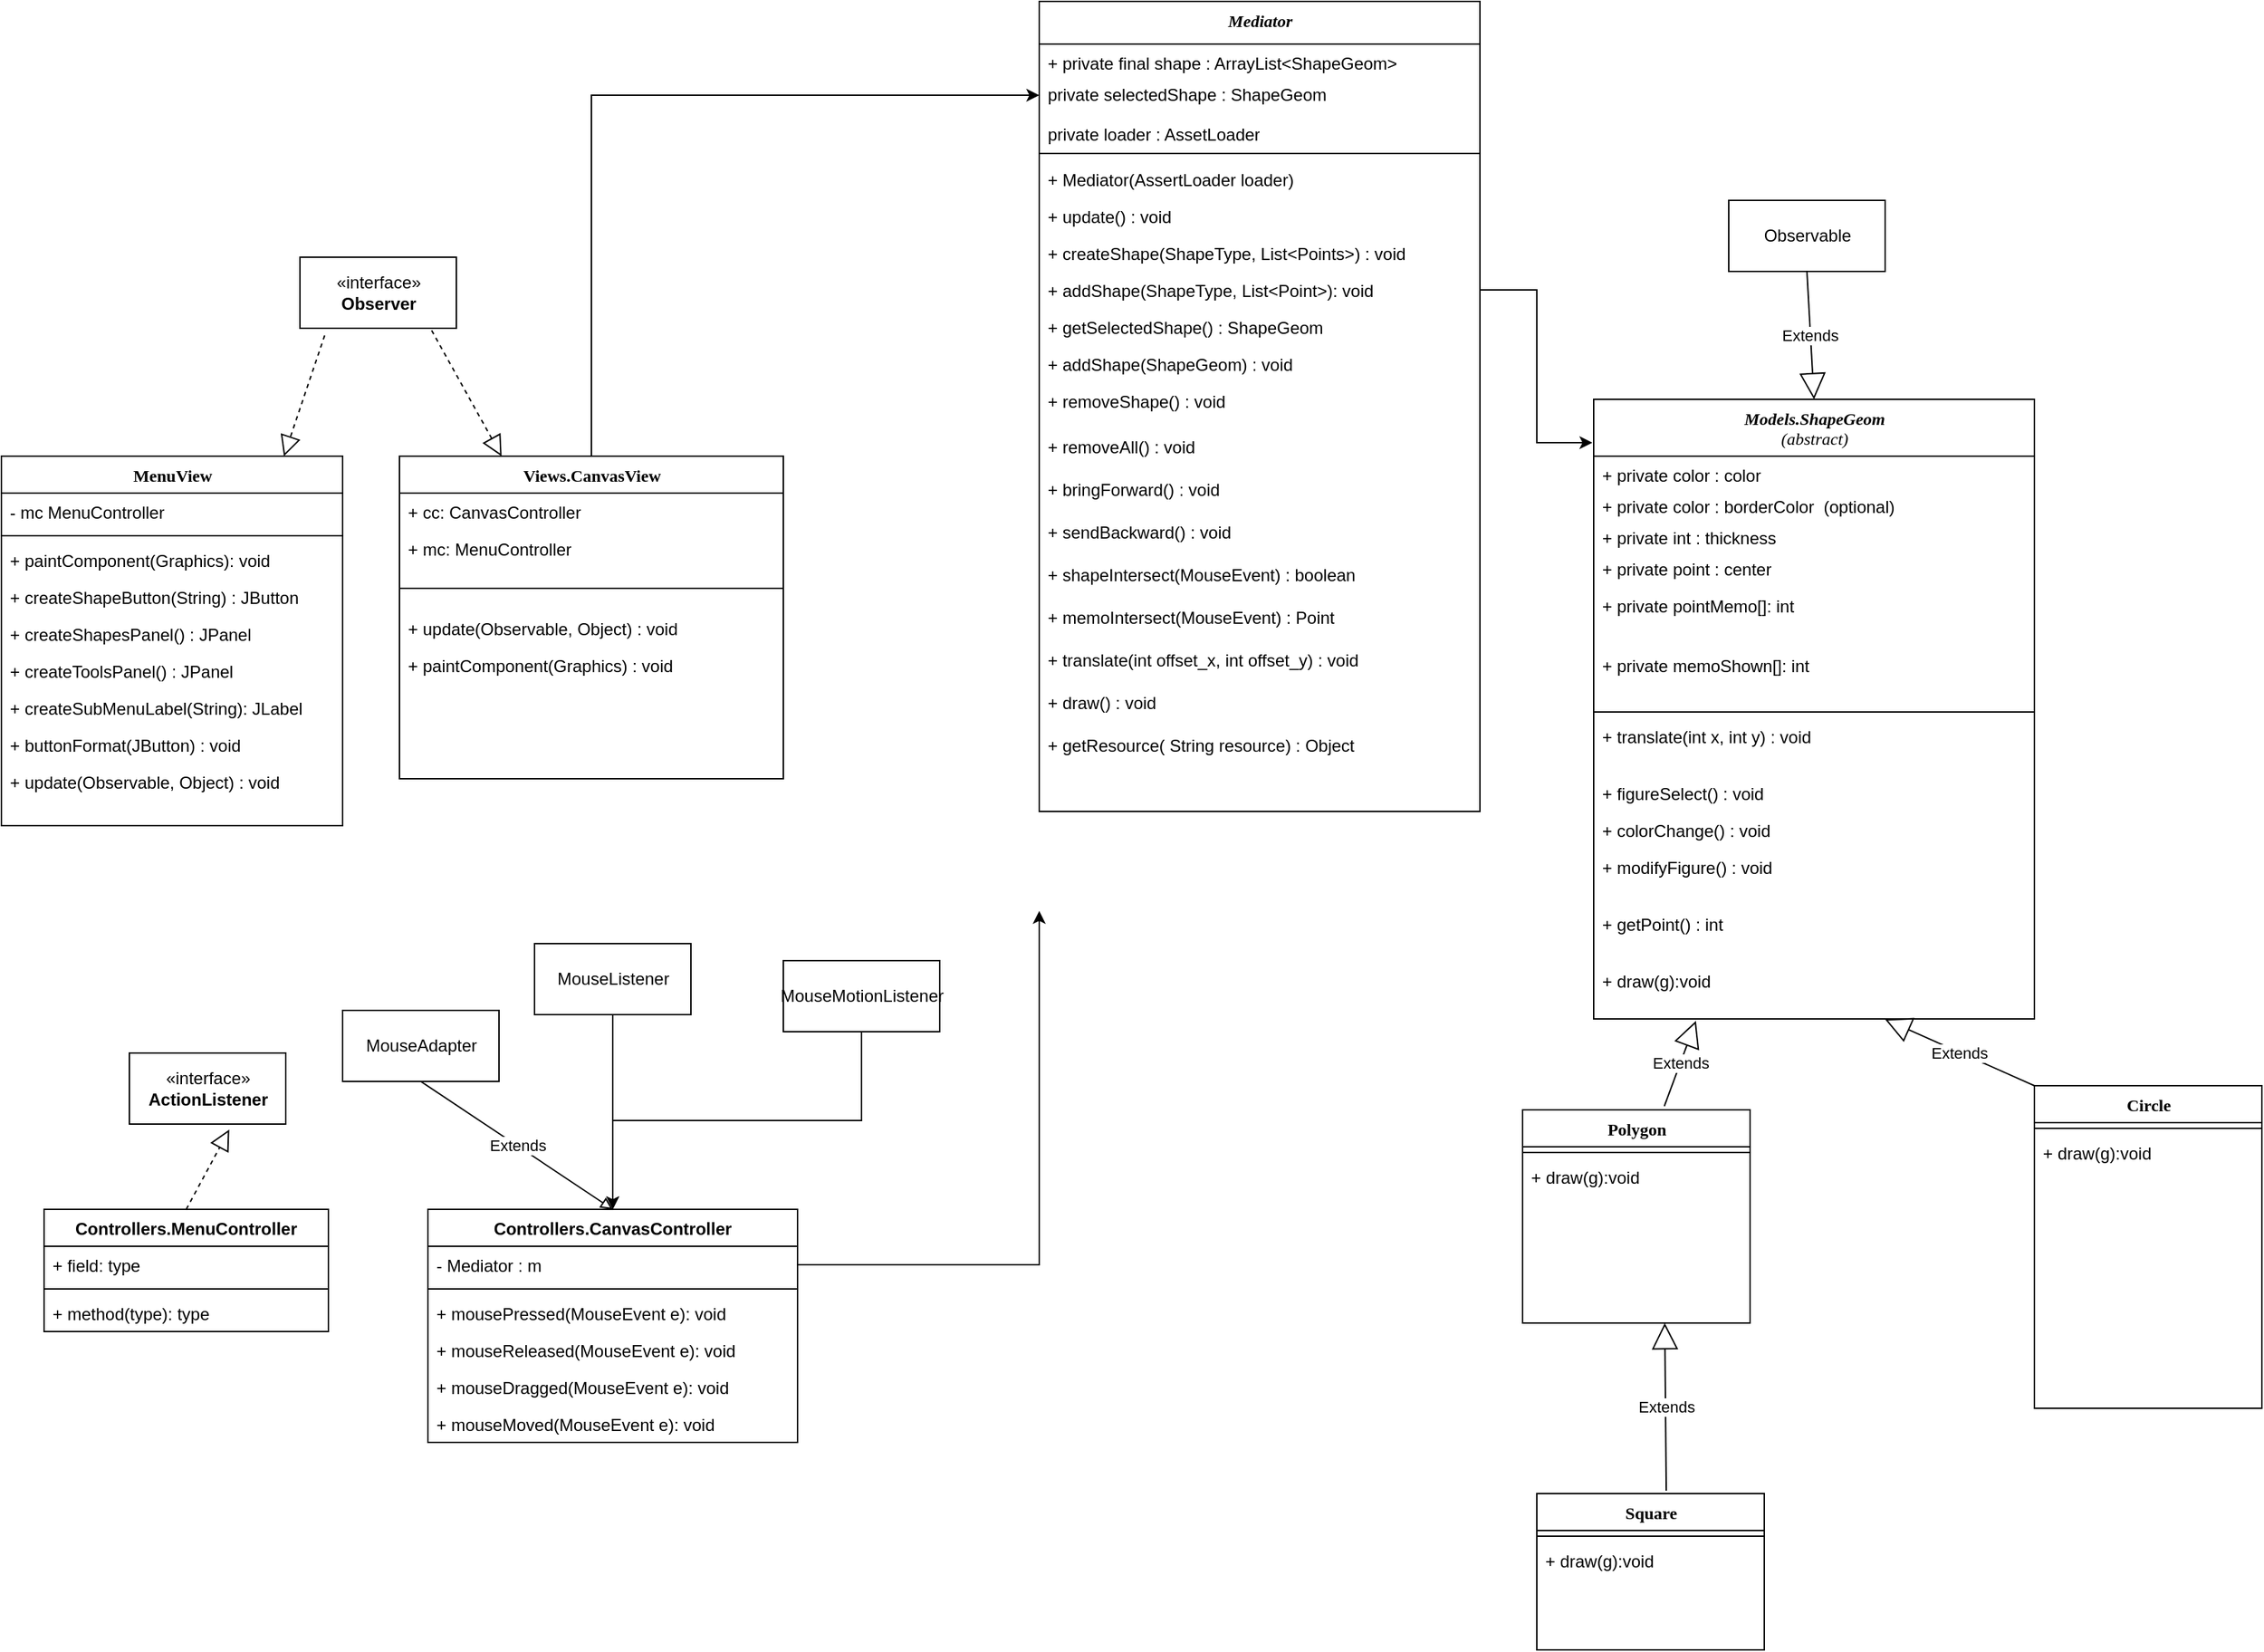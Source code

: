 <mxfile version="14.6.13" type="github">
  <diagram name="Page-1" id="9f46799a-70d6-7492-0946-bef42562c5a5">
    <mxGraphModel dx="1625" dy="1297" grid="1" gridSize="10" guides="1" tooltips="1" connect="1" arrows="1" fold="1" page="1" pageScale="1" pageWidth="1100" pageHeight="850" background="#ffffff" math="0" shadow="0">
      <root>
        <mxCell id="0" />
        <mxCell id="1" parent="0" />
        <mxCell id="78961159f06e98e8-17" value="&lt;div&gt;&lt;i&gt;Models.ShapeGeom&lt;/i&gt;&lt;/div&gt;&lt;div&gt;&lt;i&gt;&lt;span style=&quot;font-weight: normal&quot;&gt;(abstract)&lt;/span&gt;&lt;br&gt;&lt;/i&gt;&lt;/div&gt;" style="swimlane;html=1;fontStyle=1;align=center;verticalAlign=top;childLayout=stackLayout;horizontal=1;startSize=40;horizontalStack=0;resizeParent=1;resizeLast=0;collapsible=1;marginBottom=0;swimlaneFillColor=#ffffff;rounded=0;shadow=0;comic=0;labelBackgroundColor=none;strokeWidth=1;fillColor=none;fontFamily=Verdana;fontSize=12" parent="1" vertex="1">
          <mxGeometry x="400" y="30" width="310" height="436" as="geometry" />
        </mxCell>
        <mxCell id="78961159f06e98e8-21" value="&lt;div&gt;+ private color : color&lt;/div&gt;&lt;div&gt;&lt;br&gt;&lt;/div&gt;" style="text;html=1;strokeColor=none;fillColor=none;align=left;verticalAlign=top;spacingLeft=4;spacingRight=4;whiteSpace=wrap;overflow=hidden;rotatable=0;points=[[0,0.5],[1,0.5]];portConstraint=eastwest;" parent="78961159f06e98e8-17" vertex="1">
          <mxGeometry y="40" width="310" height="22" as="geometry" />
        </mxCell>
        <mxCell id="4_bB-vSsy7LAxxvjSIpe-3" value="&lt;div&gt;+ private color : borderColor&amp;nbsp; (optional)&lt;/div&gt;" style="text;html=1;strokeColor=none;fillColor=none;align=left;verticalAlign=top;spacingLeft=4;spacingRight=4;whiteSpace=wrap;overflow=hidden;rotatable=0;points=[[0,0.5],[1,0.5]];portConstraint=eastwest;" parent="78961159f06e98e8-17" vertex="1">
          <mxGeometry y="62" width="310" height="22" as="geometry" />
        </mxCell>
        <mxCell id="4_bB-vSsy7LAxxvjSIpe-4" value="&lt;div&gt;+ private int : thickness&lt;/div&gt;" style="text;html=1;strokeColor=none;fillColor=none;align=left;verticalAlign=top;spacingLeft=4;spacingRight=4;whiteSpace=wrap;overflow=hidden;rotatable=0;points=[[0,0.5],[1,0.5]];portConstraint=eastwest;" parent="78961159f06e98e8-17" vertex="1">
          <mxGeometry y="84" width="310" height="22" as="geometry" />
        </mxCell>
        <mxCell id="78961159f06e98e8-23" value="+ private point : center" style="text;html=1;strokeColor=none;fillColor=none;align=left;verticalAlign=top;spacingLeft=4;spacingRight=4;whiteSpace=wrap;overflow=hidden;rotatable=0;points=[[0,0.5],[1,0.5]];portConstraint=eastwest;" parent="78961159f06e98e8-17" vertex="1">
          <mxGeometry y="106" width="310" height="26" as="geometry" />
        </mxCell>
        <mxCell id="78961159f06e98e8-24" value="&lt;div&gt;+ private pointMemo[]: int&lt;br&gt;&lt;/div&gt;&lt;div&gt;&lt;br&gt;&lt;/div&gt;" style="text;html=1;strokeColor=none;fillColor=none;align=left;verticalAlign=top;spacingLeft=4;spacingRight=4;whiteSpace=wrap;overflow=hidden;rotatable=0;points=[[0,0.5],[1,0.5]];portConstraint=eastwest;" parent="78961159f06e98e8-17" vertex="1">
          <mxGeometry y="132" width="310" height="42" as="geometry" />
        </mxCell>
        <mxCell id="4_bB-vSsy7LAxxvjSIpe-2" value="&lt;div&gt;+ private memoShown[]: int&lt;br&gt;&lt;/div&gt;&lt;div&gt;&lt;br&gt;&lt;/div&gt;" style="text;html=1;strokeColor=none;fillColor=none;align=left;verticalAlign=top;spacingLeft=4;spacingRight=4;whiteSpace=wrap;overflow=hidden;rotatable=0;points=[[0,0.5],[1,0.5]];portConstraint=eastwest;" parent="78961159f06e98e8-17" vertex="1">
          <mxGeometry y="174" width="310" height="42" as="geometry" />
        </mxCell>
        <mxCell id="78961159f06e98e8-19" value="" style="line;html=1;strokeWidth=1;fillColor=none;align=left;verticalAlign=middle;spacingTop=-1;spacingLeft=3;spacingRight=3;rotatable=0;labelPosition=right;points=[];portConstraint=eastwest;" parent="78961159f06e98e8-17" vertex="1">
          <mxGeometry y="216" width="310" height="8" as="geometry" />
        </mxCell>
        <mxCell id="_SBceAVWX3WUUOqYOyA2-44" value="+ translate(int x, int y) : void" style="text;html=1;strokeColor=none;fillColor=none;align=left;verticalAlign=top;spacingLeft=4;spacingRight=4;whiteSpace=wrap;overflow=hidden;rotatable=0;points=[[0,0.5],[1,0.5]];portConstraint=eastwest;" parent="78961159f06e98e8-17" vertex="1">
          <mxGeometry y="224" width="310" height="40" as="geometry" />
        </mxCell>
        <mxCell id="78961159f06e98e8-20" value="+ figureSelect() : void" style="text;html=1;strokeColor=none;fillColor=none;align=left;verticalAlign=top;spacingLeft=4;spacingRight=4;whiteSpace=wrap;overflow=hidden;rotatable=0;points=[[0,0.5],[1,0.5]];portConstraint=eastwest;" parent="78961159f06e98e8-17" vertex="1">
          <mxGeometry y="264" width="310" height="26" as="geometry" />
        </mxCell>
        <mxCell id="78961159f06e98e8-27" value="&lt;div&gt;+ colorChange() : void&lt;/div&gt;&lt;div&gt;&lt;br&gt;&lt;/div&gt;&lt;div&gt;&amp;nbsp; &lt;br&gt;&lt;/div&gt;&lt;div&gt;&lt;br&gt;&lt;/div&gt;&lt;div&gt;&lt;br&gt;&lt;/div&gt;" style="text;html=1;strokeColor=none;fillColor=none;align=left;verticalAlign=top;spacingLeft=4;spacingRight=4;whiteSpace=wrap;overflow=hidden;rotatable=0;points=[[0,0.5],[1,0.5]];portConstraint=eastwest;" parent="78961159f06e98e8-17" vertex="1">
          <mxGeometry y="290" width="310" height="26" as="geometry" />
        </mxCell>
        <mxCell id="_SBceAVWX3WUUOqYOyA2-45" value="+ modifyFigure() : void" style="text;html=1;strokeColor=none;fillColor=none;align=left;verticalAlign=top;spacingLeft=4;spacingRight=4;whiteSpace=wrap;overflow=hidden;rotatable=0;points=[[0,0.5],[1,0.5]];portConstraint=eastwest;" parent="78961159f06e98e8-17" vertex="1">
          <mxGeometry y="316" width="310" height="40" as="geometry" />
        </mxCell>
        <mxCell id="_SBceAVWX3WUUOqYOyA2-46" value="+ getPoint() : int" style="text;html=1;strokeColor=none;fillColor=none;align=left;verticalAlign=top;spacingLeft=4;spacingRight=4;whiteSpace=wrap;overflow=hidden;rotatable=0;points=[[0,0.5],[1,0.5]];portConstraint=eastwest;" parent="78961159f06e98e8-17" vertex="1">
          <mxGeometry y="356" width="310" height="40" as="geometry" />
        </mxCell>
        <mxCell id="_2XkQiwsp4mKMtn9n1sC-2" value="+ draw(g):void" style="text;html=1;strokeColor=none;fillColor=none;align=left;verticalAlign=top;spacingLeft=4;spacingRight=4;whiteSpace=wrap;overflow=hidden;rotatable=0;points=[[0,0.5],[1,0.5]];portConstraint=eastwest;" parent="78961159f06e98e8-17" vertex="1">
          <mxGeometry y="396" width="310" height="40" as="geometry" />
        </mxCell>
        <mxCell id="_SBceAVWX3WUUOqYOyA2-2" value="Polygon" style="swimlane;html=1;fontStyle=1;align=center;verticalAlign=top;childLayout=stackLayout;horizontal=1;startSize=26;horizontalStack=0;resizeParent=1;resizeLast=0;collapsible=1;marginBottom=0;swimlaneFillColor=#ffffff;rounded=0;shadow=0;comic=0;labelBackgroundColor=none;strokeWidth=1;fillColor=none;fontFamily=Verdana;fontSize=12" parent="1" vertex="1">
          <mxGeometry x="350" y="530" width="160" height="150" as="geometry" />
        </mxCell>
        <mxCell id="_SBceAVWX3WUUOqYOyA2-8" value="" style="line;html=1;strokeWidth=1;fillColor=none;align=left;verticalAlign=middle;spacingTop=-1;spacingLeft=3;spacingRight=3;rotatable=0;labelPosition=right;points=[];portConstraint=eastwest;" parent="_SBceAVWX3WUUOqYOyA2-2" vertex="1">
          <mxGeometry y="26" width="160" height="8" as="geometry" />
        </mxCell>
        <mxCell id="0M7djDL0bi_taNWErHJm-1" value="+ draw(g):void" style="text;html=1;strokeColor=none;fillColor=none;align=left;verticalAlign=top;spacingLeft=4;spacingRight=4;whiteSpace=wrap;overflow=hidden;rotatable=0;points=[[0,0.5],[1,0.5]];portConstraint=eastwest;" parent="_SBceAVWX3WUUOqYOyA2-2" vertex="1">
          <mxGeometry y="34" width="160" height="40" as="geometry" />
        </mxCell>
        <mxCell id="_SBceAVWX3WUUOqYOyA2-11" value="Circle" style="swimlane;html=1;fontStyle=1;align=center;verticalAlign=top;childLayout=stackLayout;horizontal=1;startSize=26;horizontalStack=0;resizeParent=1;resizeLast=0;collapsible=1;marginBottom=0;swimlaneFillColor=#ffffff;rounded=0;shadow=0;comic=0;labelBackgroundColor=none;strokeWidth=1;fillColor=none;fontFamily=Verdana;fontSize=12" parent="1" vertex="1">
          <mxGeometry x="710" y="513" width="160" height="227" as="geometry" />
        </mxCell>
        <mxCell id="_SBceAVWX3WUUOqYOyA2-17" value="" style="line;html=1;strokeWidth=1;fillColor=none;align=left;verticalAlign=middle;spacingTop=-1;spacingLeft=3;spacingRight=3;rotatable=0;labelPosition=right;points=[];portConstraint=eastwest;" parent="_SBceAVWX3WUUOqYOyA2-11" vertex="1">
          <mxGeometry y="26" width="160" height="8" as="geometry" />
        </mxCell>
        <mxCell id="0M7djDL0bi_taNWErHJm-2" value="+ draw(g):void" style="text;html=1;strokeColor=none;fillColor=none;align=left;verticalAlign=top;spacingLeft=4;spacingRight=4;whiteSpace=wrap;overflow=hidden;rotatable=0;points=[[0,0.5],[1,0.5]];portConstraint=eastwest;" parent="_SBceAVWX3WUUOqYOyA2-11" vertex="1">
          <mxGeometry y="34" width="160" height="40" as="geometry" />
        </mxCell>
        <mxCell id="_SBceAVWX3WUUOqYOyA2-21" value="Views.CanvasView" style="swimlane;html=1;fontStyle=1;align=center;verticalAlign=top;childLayout=stackLayout;horizontal=1;startSize=26;horizontalStack=0;resizeParent=1;resizeLast=0;collapsible=1;marginBottom=0;swimlaneFillColor=#ffffff;rounded=0;shadow=0;comic=0;labelBackgroundColor=none;strokeWidth=1;fillColor=none;fontFamily=Verdana;fontSize=12" parent="1" vertex="1">
          <mxGeometry x="-440" y="70" width="270" height="227" as="geometry" />
        </mxCell>
        <mxCell id="_SBceAVWX3WUUOqYOyA2-22" value="+ cc: CanvasController" style="text;html=1;strokeColor=none;fillColor=none;align=left;verticalAlign=top;spacingLeft=4;spacingRight=4;whiteSpace=wrap;overflow=hidden;rotatable=0;points=[[0,0.5],[1,0.5]];portConstraint=eastwest;" parent="_SBceAVWX3WUUOqYOyA2-21" vertex="1">
          <mxGeometry y="26" width="270" height="26" as="geometry" />
        </mxCell>
        <mxCell id="CTU3B9LjLXjwIvUNFoW7-11" value="+ mc: MenuController" style="text;html=1;strokeColor=none;fillColor=none;align=left;verticalAlign=top;spacingLeft=4;spacingRight=4;whiteSpace=wrap;overflow=hidden;rotatable=0;points=[[0,0.5],[1,0.5]];portConstraint=eastwest;" vertex="1" parent="_SBceAVWX3WUUOqYOyA2-21">
          <mxGeometry y="52" width="270" height="26" as="geometry" />
        </mxCell>
        <mxCell id="_SBceAVWX3WUUOqYOyA2-27" value="" style="line;html=1;strokeWidth=1;fillColor=none;align=left;verticalAlign=middle;spacingTop=-1;spacingLeft=3;spacingRight=3;rotatable=0;labelPosition=right;points=[];portConstraint=eastwest;" parent="_SBceAVWX3WUUOqYOyA2-21" vertex="1">
          <mxGeometry y="78" width="270" height="30" as="geometry" />
        </mxCell>
        <mxCell id="_SBceAVWX3WUUOqYOyA2-28" value="+ update(Observable, Object) : void" style="text;html=1;strokeColor=none;fillColor=none;align=left;verticalAlign=top;spacingLeft=4;spacingRight=4;whiteSpace=wrap;overflow=hidden;rotatable=0;points=[[0,0.5],[1,0.5]];portConstraint=eastwest;" parent="_SBceAVWX3WUUOqYOyA2-21" vertex="1">
          <mxGeometry y="108" width="270" height="26" as="geometry" />
        </mxCell>
        <mxCell id="_SBceAVWX3WUUOqYOyA2-29" value="+ paintComponent(Graphics) : void" style="text;html=1;strokeColor=none;fillColor=none;align=left;verticalAlign=top;spacingLeft=4;spacingRight=4;whiteSpace=wrap;overflow=hidden;rotatable=0;points=[[0,0.5],[1,0.5]];portConstraint=eastwest;" parent="_SBceAVWX3WUUOqYOyA2-21" vertex="1">
          <mxGeometry y="134" width="270" height="26" as="geometry" />
        </mxCell>
        <mxCell id="_SBceAVWX3WUUOqYOyA2-30" value="Square" style="swimlane;html=1;fontStyle=1;align=center;verticalAlign=top;childLayout=stackLayout;horizontal=1;startSize=26;horizontalStack=0;resizeParent=1;resizeLast=0;collapsible=1;marginBottom=0;swimlaneFillColor=#ffffff;rounded=0;shadow=0;comic=0;labelBackgroundColor=none;strokeWidth=1;fillColor=none;fontFamily=Verdana;fontSize=12" parent="1" vertex="1">
          <mxGeometry x="360" y="800" width="160" height="110" as="geometry" />
        </mxCell>
        <mxCell id="_SBceAVWX3WUUOqYOyA2-36" value="" style="line;html=1;strokeWidth=1;fillColor=none;align=left;verticalAlign=middle;spacingTop=-1;spacingLeft=3;spacingRight=3;rotatable=0;labelPosition=right;points=[];portConstraint=eastwest;" parent="_SBceAVWX3WUUOqYOyA2-30" vertex="1">
          <mxGeometry y="26" width="160" height="8" as="geometry" />
        </mxCell>
        <mxCell id="0M7djDL0bi_taNWErHJm-3" value="+ draw(g):void" style="text;html=1;strokeColor=none;fillColor=none;align=left;verticalAlign=top;spacingLeft=4;spacingRight=4;whiteSpace=wrap;overflow=hidden;rotatable=0;points=[[0,0.5],[1,0.5]];portConstraint=eastwest;" parent="_SBceAVWX3WUUOqYOyA2-30" vertex="1">
          <mxGeometry y="34" width="160" height="40" as="geometry" />
        </mxCell>
        <mxCell id="_SBceAVWX3WUUOqYOyA2-39" value="Extends" style="endArrow=block;endSize=16;endFill=0;html=1;exitX=0.569;exitY=-0.018;exitDx=0;exitDy=0;exitPerimeter=0;" parent="1" source="_SBceAVWX3WUUOqYOyA2-30" edge="1">
          <mxGeometry width="160" relative="1" as="geometry">
            <mxPoint x="287.04" y="800.049" as="sourcePoint" />
            <mxPoint x="450" y="680" as="targetPoint" />
          </mxGeometry>
        </mxCell>
        <mxCell id="CTU3B9LjLXjwIvUNFoW7-9" style="edgeStyle=orthogonalEdgeStyle;rounded=0;orthogonalLoop=1;jettySize=auto;html=1;exitX=0.5;exitY=1;exitDx=0;exitDy=0;" edge="1" parent="1" source="4_bB-vSsy7LAxxvjSIpe-5">
          <mxGeometry relative="1" as="geometry">
            <mxPoint x="164.692" y="320" as="targetPoint" />
          </mxGeometry>
        </mxCell>
        <mxCell id="4_bB-vSsy7LAxxvjSIpe-5" value="&lt;div&gt;&lt;i&gt;Mediator&lt;/i&gt;&lt;/div&gt;" style="swimlane;html=1;fontStyle=1;align=center;verticalAlign=top;childLayout=stackLayout;horizontal=1;startSize=30;horizontalStack=0;resizeParent=1;resizeLast=0;collapsible=1;marginBottom=0;swimlaneFillColor=#ffffff;rounded=0;shadow=0;comic=0;labelBackgroundColor=none;strokeWidth=1;fillColor=none;fontFamily=Verdana;fontSize=12" parent="1" vertex="1">
          <mxGeometry x="10" y="-250" width="310" height="570" as="geometry" />
        </mxCell>
        <mxCell id="4_bB-vSsy7LAxxvjSIpe-6" value="&lt;div&gt;+ private final shape : ArrayList&amp;lt;ShapeGeom&amp;gt;&lt;br&gt;&lt;/div&gt;&lt;div&gt;&lt;br&gt;&lt;/div&gt;" style="text;html=1;strokeColor=none;fillColor=none;align=left;verticalAlign=top;spacingLeft=4;spacingRight=4;whiteSpace=wrap;overflow=hidden;rotatable=0;points=[[0,0.5],[1,0.5]];portConstraint=eastwest;" parent="4_bB-vSsy7LAxxvjSIpe-5" vertex="1">
          <mxGeometry y="30" width="310" height="22" as="geometry" />
        </mxCell>
        <mxCell id="4_bB-vSsy7LAxxvjSIpe-11" value="&lt;div&gt;private selectedShape : ShapeGeom&lt;/div&gt;&lt;div&gt;&lt;br&gt;&lt;/div&gt;" style="text;html=1;strokeColor=none;fillColor=none;align=left;verticalAlign=top;spacingLeft=4;spacingRight=4;whiteSpace=wrap;overflow=hidden;rotatable=0;points=[[0,0.5],[1,0.5]];portConstraint=eastwest;" parent="4_bB-vSsy7LAxxvjSIpe-5" vertex="1">
          <mxGeometry y="52" width="310" height="28" as="geometry" />
        </mxCell>
        <mxCell id="CTU3B9LjLXjwIvUNFoW7-2" value="&lt;div&gt;private loader : AssetLoader&lt;/div&gt;" style="text;html=1;strokeColor=none;fillColor=none;align=left;verticalAlign=top;spacingLeft=4;spacingRight=4;whiteSpace=wrap;overflow=hidden;rotatable=0;points=[[0,0.5],[1,0.5]];portConstraint=eastwest;" vertex="1" parent="4_bB-vSsy7LAxxvjSIpe-5">
          <mxGeometry y="80" width="310" height="22" as="geometry" />
        </mxCell>
        <mxCell id="4_bB-vSsy7LAxxvjSIpe-12" value="" style="line;html=1;strokeWidth=1;fillColor=none;align=left;verticalAlign=middle;spacingTop=-1;spacingLeft=3;spacingRight=3;rotatable=0;labelPosition=right;points=[];portConstraint=eastwest;" parent="4_bB-vSsy7LAxxvjSIpe-5" vertex="1">
          <mxGeometry y="102" width="310" height="10" as="geometry" />
        </mxCell>
        <mxCell id="tLEsD_sJ9pswuAgxyoLn-1" value="+ Mediator(AssertLoader loader)" style="text;html=1;strokeColor=none;fillColor=none;align=left;verticalAlign=top;spacingLeft=4;spacingRight=4;whiteSpace=wrap;overflow=hidden;rotatable=0;points=[[0,0.5],[1,0.5]];portConstraint=eastwest;" parent="4_bB-vSsy7LAxxvjSIpe-5" vertex="1">
          <mxGeometry y="112" width="310" height="26" as="geometry" />
        </mxCell>
        <mxCell id="oSvIhVIX3z2i7XlrZZki-8" value="+ update() : void" style="text;html=1;strokeColor=none;fillColor=none;align=left;verticalAlign=top;spacingLeft=4;spacingRight=4;whiteSpace=wrap;overflow=hidden;rotatable=0;points=[[0,0.5],[1,0.5]];portConstraint=eastwest;" parent="4_bB-vSsy7LAxxvjSIpe-5" vertex="1">
          <mxGeometry y="138" width="310" height="26" as="geometry" />
        </mxCell>
        <mxCell id="tLEsD_sJ9pswuAgxyoLn-2" value="+ createShape(ShapeType, List&amp;lt;Points&amp;gt;) : void" style="text;html=1;strokeColor=none;fillColor=none;align=left;verticalAlign=top;spacingLeft=4;spacingRight=4;whiteSpace=wrap;overflow=hidden;rotatable=0;points=[[0,0.5],[1,0.5]];portConstraint=eastwest;" parent="4_bB-vSsy7LAxxvjSIpe-5" vertex="1">
          <mxGeometry y="164" width="310" height="26" as="geometry" />
        </mxCell>
        <mxCell id="4_bB-vSsy7LAxxvjSIpe-15" value="+ addShape(ShapeType, List&amp;lt;Point&amp;gt;): void" style="text;html=1;strokeColor=none;fillColor=none;align=left;verticalAlign=top;spacingLeft=4;spacingRight=4;whiteSpace=wrap;overflow=hidden;rotatable=0;points=[[0,0.5],[1,0.5]];portConstraint=eastwest;" parent="4_bB-vSsy7LAxxvjSIpe-5" vertex="1">
          <mxGeometry y="190" width="310" height="26" as="geometry" />
        </mxCell>
        <mxCell id="4_bB-vSsy7LAxxvjSIpe-16" value="+ getSelectedShape() : ShapeGeom" style="text;html=1;strokeColor=none;fillColor=none;align=left;verticalAlign=top;spacingLeft=4;spacingRight=4;whiteSpace=wrap;overflow=hidden;rotatable=0;points=[[0,0.5],[1,0.5]];portConstraint=eastwest;" parent="4_bB-vSsy7LAxxvjSIpe-5" vertex="1">
          <mxGeometry y="216" width="310" height="26" as="geometry" />
        </mxCell>
        <mxCell id="4_bB-vSsy7LAxxvjSIpe-17" value="+ addShape(ShapeGeom) : void" style="text;html=1;strokeColor=none;fillColor=none;align=left;verticalAlign=top;spacingLeft=4;spacingRight=4;whiteSpace=wrap;overflow=hidden;rotatable=0;points=[[0,0.5],[1,0.5]];portConstraint=eastwest;" parent="4_bB-vSsy7LAxxvjSIpe-5" vertex="1">
          <mxGeometry y="242" width="310" height="26" as="geometry" />
        </mxCell>
        <mxCell id="-TnKxgi97NMcGOh5BOXl-1" value="+ removeShape() : void" style="text;html=1;strokeColor=none;fillColor=none;align=left;verticalAlign=top;spacingLeft=4;spacingRight=4;whiteSpace=wrap;overflow=hidden;rotatable=0;points=[[0,0.5],[1,0.5]];portConstraint=eastwest;" parent="4_bB-vSsy7LAxxvjSIpe-5" vertex="1">
          <mxGeometry y="268" width="310" height="32" as="geometry" />
        </mxCell>
        <mxCell id="-TnKxgi97NMcGOh5BOXl-2" value="+ removeAll() : void" style="text;html=1;strokeColor=none;fillColor=none;align=left;verticalAlign=top;spacingLeft=4;spacingRight=4;whiteSpace=wrap;overflow=hidden;rotatable=0;points=[[0,0.5],[1,0.5]];portConstraint=eastwest;" parent="4_bB-vSsy7LAxxvjSIpe-5" vertex="1">
          <mxGeometry y="300" width="310" height="30" as="geometry" />
        </mxCell>
        <mxCell id="-TnKxgi97NMcGOh5BOXl-3" value="+ bringForward() : void" style="text;html=1;strokeColor=none;fillColor=none;align=left;verticalAlign=top;spacingLeft=4;spacingRight=4;whiteSpace=wrap;overflow=hidden;rotatable=0;points=[[0,0.5],[1,0.5]];portConstraint=eastwest;" parent="4_bB-vSsy7LAxxvjSIpe-5" vertex="1">
          <mxGeometry y="330" width="310" height="30" as="geometry" />
        </mxCell>
        <mxCell id="-TnKxgi97NMcGOh5BOXl-4" value="+ sendBackward() : void" style="text;html=1;strokeColor=none;fillColor=none;align=left;verticalAlign=top;spacingLeft=4;spacingRight=4;whiteSpace=wrap;overflow=hidden;rotatable=0;points=[[0,0.5],[1,0.5]];portConstraint=eastwest;" parent="4_bB-vSsy7LAxxvjSIpe-5" vertex="1">
          <mxGeometry y="360" width="310" height="30" as="geometry" />
        </mxCell>
        <mxCell id="CTU3B9LjLXjwIvUNFoW7-3" value="+ shapeIntersect(MouseEvent) : boolean" style="text;html=1;strokeColor=none;fillColor=none;align=left;verticalAlign=top;spacingLeft=4;spacingRight=4;whiteSpace=wrap;overflow=hidden;rotatable=0;points=[[0,0.5],[1,0.5]];portConstraint=eastwest;" vertex="1" parent="4_bB-vSsy7LAxxvjSIpe-5">
          <mxGeometry y="390" width="310" height="30" as="geometry" />
        </mxCell>
        <mxCell id="CTU3B9LjLXjwIvUNFoW7-4" value="+ memoIntersect(MouseEvent) : Point" style="text;html=1;strokeColor=none;fillColor=none;align=left;verticalAlign=top;spacingLeft=4;spacingRight=4;whiteSpace=wrap;overflow=hidden;rotatable=0;points=[[0,0.5],[1,0.5]];portConstraint=eastwest;" vertex="1" parent="4_bB-vSsy7LAxxvjSIpe-5">
          <mxGeometry y="420" width="310" height="30" as="geometry" />
        </mxCell>
        <mxCell id="CTU3B9LjLXjwIvUNFoW7-5" value="+ translate(int offset_x, int offset_y) : void" style="text;html=1;strokeColor=none;fillColor=none;align=left;verticalAlign=top;spacingLeft=4;spacingRight=4;whiteSpace=wrap;overflow=hidden;rotatable=0;points=[[0,0.5],[1,0.5]];portConstraint=eastwest;" vertex="1" parent="4_bB-vSsy7LAxxvjSIpe-5">
          <mxGeometry y="450" width="310" height="30" as="geometry" />
        </mxCell>
        <mxCell id="CTU3B9LjLXjwIvUNFoW7-6" value="+ draw() : void" style="text;html=1;strokeColor=none;fillColor=none;align=left;verticalAlign=top;spacingLeft=4;spacingRight=4;whiteSpace=wrap;overflow=hidden;rotatable=0;points=[[0,0.5],[1,0.5]];portConstraint=eastwest;" vertex="1" parent="4_bB-vSsy7LAxxvjSIpe-5">
          <mxGeometry y="480" width="310" height="30" as="geometry" />
        </mxCell>
        <mxCell id="CTU3B9LjLXjwIvUNFoW7-7" value="+ getResource( String resource) : Object" style="text;html=1;strokeColor=none;fillColor=none;align=left;verticalAlign=top;spacingLeft=4;spacingRight=4;whiteSpace=wrap;overflow=hidden;rotatable=0;points=[[0,0.5],[1,0.5]];portConstraint=eastwest;" vertex="1" parent="4_bB-vSsy7LAxxvjSIpe-5">
          <mxGeometry y="510" width="310" height="30" as="geometry" />
        </mxCell>
        <mxCell id="4_bB-vSsy7LAxxvjSIpe-22" value="MenuView" style="swimlane;html=1;fontStyle=1;align=center;verticalAlign=top;childLayout=stackLayout;horizontal=1;startSize=26;horizontalStack=0;resizeParent=1;resizeLast=0;collapsible=1;marginBottom=0;swimlaneFillColor=#ffffff;rounded=0;shadow=0;comic=0;labelBackgroundColor=none;strokeWidth=1;fillColor=none;fontFamily=Verdana;fontSize=12" parent="1" vertex="1">
          <mxGeometry x="-720" y="70" width="240" height="260" as="geometry" />
        </mxCell>
        <mxCell id="4_bB-vSsy7LAxxvjSIpe-23" value="- mc MenuController" style="text;html=1;strokeColor=none;fillColor=none;align=left;verticalAlign=top;spacingLeft=4;spacingRight=4;whiteSpace=wrap;overflow=hidden;rotatable=0;points=[[0,0.5],[1,0.5]];portConstraint=eastwest;" parent="4_bB-vSsy7LAxxvjSIpe-22" vertex="1">
          <mxGeometry y="26" width="240" height="26" as="geometry" />
        </mxCell>
        <mxCell id="4_bB-vSsy7LAxxvjSIpe-28" value="" style="line;html=1;strokeWidth=1;fillColor=none;align=left;verticalAlign=middle;spacingTop=-1;spacingLeft=3;spacingRight=3;rotatable=0;labelPosition=right;points=[];portConstraint=eastwest;" parent="4_bB-vSsy7LAxxvjSIpe-22" vertex="1">
          <mxGeometry y="52" width="240" height="8" as="geometry" />
        </mxCell>
        <mxCell id="4_bB-vSsy7LAxxvjSIpe-29" value="+ paintComponent(Graphics): void" style="text;html=1;strokeColor=none;fillColor=none;align=left;verticalAlign=top;spacingLeft=4;spacingRight=4;whiteSpace=wrap;overflow=hidden;rotatable=0;points=[[0,0.5],[1,0.5]];portConstraint=eastwest;" parent="4_bB-vSsy7LAxxvjSIpe-22" vertex="1">
          <mxGeometry y="60" width="240" height="26" as="geometry" />
        </mxCell>
        <mxCell id="4_bB-vSsy7LAxxvjSIpe-30" value="+ createShapeButton(String) : JButton" style="text;html=1;strokeColor=none;fillColor=none;align=left;verticalAlign=top;spacingLeft=4;spacingRight=4;whiteSpace=wrap;overflow=hidden;rotatable=0;points=[[0,0.5],[1,0.5]];portConstraint=eastwest;" parent="4_bB-vSsy7LAxxvjSIpe-22" vertex="1">
          <mxGeometry y="86" width="240" height="26" as="geometry" />
        </mxCell>
        <mxCell id="CTU3B9LjLXjwIvUNFoW7-14" value="+ createShapesPanel() : JPanel" style="text;html=1;strokeColor=none;fillColor=none;align=left;verticalAlign=top;spacingLeft=4;spacingRight=4;whiteSpace=wrap;overflow=hidden;rotatable=0;points=[[0,0.5],[1,0.5]];portConstraint=eastwest;" vertex="1" parent="4_bB-vSsy7LAxxvjSIpe-22">
          <mxGeometry y="112" width="240" height="26" as="geometry" />
        </mxCell>
        <mxCell id="CTU3B9LjLXjwIvUNFoW7-13" value="+ createToolsPanel() : JPanel" style="text;html=1;strokeColor=none;fillColor=none;align=left;verticalAlign=top;spacingLeft=4;spacingRight=4;whiteSpace=wrap;overflow=hidden;rotatable=0;points=[[0,0.5],[1,0.5]];portConstraint=eastwest;" vertex="1" parent="4_bB-vSsy7LAxxvjSIpe-22">
          <mxGeometry y="138" width="240" height="26" as="geometry" />
        </mxCell>
        <mxCell id="CTU3B9LjLXjwIvUNFoW7-15" value="+ createSubMenuLabel(String): JLabel&lt;span style=&quot;color: rgba(0 , 0 , 0 , 0) ; font-family: monospace ; font-size: 0px&quot;&gt;%3CmxGraphModel%3E%3Croot%3E%3CmxCell%20id%3D%220%22%2F%3E%3CmxCell%20id%3D%221%22%20parent%3D%220%22%2F%3E%3CmxCell%20id%3D%222%22%20value%3D%22%2B%20createShapeButton(String)%20%3A%20JButton%22%20style%3D%22text%3Bhtml%3D1%3BstrokeColor%3Dnone%3BfillColor%3Dnone%3Balign%3Dleft%3BverticalAlign%3Dtop%3BspacingLeft%3D4%3BspacingRight%3D4%3BwhiteSpace%3Dwrap%3Boverflow%3Dhidden%3Brotatable%3D0%3Bpoints%3D%5B%5B0%2C0.5%5D%2C%5B1%2C0.5%5D%5D%3BportConstraint%3Deastwest%3B%22%20vertex%3D%221%22%20parent%3D%221%22%3E%3CmxGeometry%20x%3D%22-720%22%20y%3D%22156%22%20width%3D%22240%22%20height%3D%2226%22%20as%3D%22geometry%22%2F%3E%3C%2FmxCell%3E%3C%2Froot%3E%3C%2FmxGraphModel%3E&lt;/span&gt;" style="text;html=1;strokeColor=none;fillColor=none;align=left;verticalAlign=top;spacingLeft=4;spacingRight=4;whiteSpace=wrap;overflow=hidden;rotatable=0;points=[[0,0.5],[1,0.5]];portConstraint=eastwest;" vertex="1" parent="4_bB-vSsy7LAxxvjSIpe-22">
          <mxGeometry y="164" width="240" height="26" as="geometry" />
        </mxCell>
        <mxCell id="CTU3B9LjLXjwIvUNFoW7-16" value="+ buttonFormat(JButton) : void" style="text;html=1;strokeColor=none;fillColor=none;align=left;verticalAlign=top;spacingLeft=4;spacingRight=4;whiteSpace=wrap;overflow=hidden;rotatable=0;points=[[0,0.5],[1,0.5]];portConstraint=eastwest;" vertex="1" parent="4_bB-vSsy7LAxxvjSIpe-22">
          <mxGeometry y="190" width="240" height="26" as="geometry" />
        </mxCell>
        <mxCell id="CTU3B9LjLXjwIvUNFoW7-17" value="+ update(Observable, Object) : void" style="text;html=1;strokeColor=none;fillColor=none;align=left;verticalAlign=top;spacingLeft=4;spacingRight=4;whiteSpace=wrap;overflow=hidden;rotatable=0;points=[[0,0.5],[1,0.5]];portConstraint=eastwest;" vertex="1" parent="4_bB-vSsy7LAxxvjSIpe-22">
          <mxGeometry y="216" width="240" height="26" as="geometry" />
        </mxCell>
        <mxCell id="_2XkQiwsp4mKMtn9n1sC-3" value="&lt;div&gt;Observable&lt;/div&gt;" style="html=1;" parent="1" vertex="1">
          <mxGeometry x="495" y="-110" width="110" height="50" as="geometry" />
        </mxCell>
        <mxCell id="_2XkQiwsp4mKMtn9n1sC-4" value="Extends" style="endArrow=block;endSize=16;endFill=0;html=1;exitX=0.5;exitY=1;exitDx=0;exitDy=0;entryX=0.5;entryY=0;entryDx=0;entryDy=0;" parent="1" source="_2XkQiwsp4mKMtn9n1sC-3" target="78961159f06e98e8-17" edge="1">
          <mxGeometry width="160" relative="1" as="geometry">
            <mxPoint x="280" y="230" as="sourcePoint" />
            <mxPoint x="440" y="230" as="targetPoint" />
          </mxGeometry>
        </mxCell>
        <mxCell id="_2XkQiwsp4mKMtn9n1sC-6" value="«interface»&lt;br&gt;&lt;div&gt;&lt;b&gt;Observer&lt;/b&gt;&lt;/div&gt;" style="html=1;" parent="1" vertex="1">
          <mxGeometry x="-510" y="-70" width="110" height="50" as="geometry" />
        </mxCell>
        <mxCell id="_2XkQiwsp4mKMtn9n1sC-8" value="" style="endArrow=block;dashed=1;endFill=0;endSize=12;html=1;exitX=0.842;exitY=1.031;exitDx=0;exitDy=0;exitPerimeter=0;" parent="1" source="_2XkQiwsp4mKMtn9n1sC-6" target="_SBceAVWX3WUUOqYOyA2-21" edge="1">
          <mxGeometry width="160" relative="1" as="geometry">
            <mxPoint x="-280" y="-1" as="sourcePoint" />
            <mxPoint x="-120" y="-1" as="targetPoint" />
          </mxGeometry>
        </mxCell>
        <mxCell id="_2XkQiwsp4mKMtn9n1sC-9" value="" style="endArrow=block;dashed=1;endFill=0;endSize=12;html=1;exitX=0.158;exitY=1.101;exitDx=0;exitDy=0;exitPerimeter=0;entryX=0.828;entryY=0;entryDx=0;entryDy=0;entryPerimeter=0;" parent="1" source="_2XkQiwsp4mKMtn9n1sC-6" target="4_bB-vSsy7LAxxvjSIpe-22" edge="1">
          <mxGeometry width="160" relative="1" as="geometry">
            <mxPoint x="-40" y="190" as="sourcePoint" />
            <mxPoint x="120" y="190" as="targetPoint" />
          </mxGeometry>
        </mxCell>
        <mxCell id="_2XkQiwsp4mKMtn9n1sC-10" style="edgeStyle=orthogonalEdgeStyle;rounded=0;orthogonalLoop=1;jettySize=auto;html=1;" parent="1" source="_SBceAVWX3WUUOqYOyA2-21" target="4_bB-vSsy7LAxxvjSIpe-11" edge="1">
          <mxGeometry relative="1" as="geometry">
            <mxPoint x="-160" as="sourcePoint" />
          </mxGeometry>
        </mxCell>
        <mxCell id="_2XkQiwsp4mKMtn9n1sC-11" style="edgeStyle=orthogonalEdgeStyle;rounded=0;orthogonalLoop=1;jettySize=auto;html=1;exitX=1;exitY=0.5;exitDx=0;exitDy=0;entryX=-0.003;entryY=0.07;entryDx=0;entryDy=0;entryPerimeter=0;" parent="1" source="4_bB-vSsy7LAxxvjSIpe-15" target="78961159f06e98e8-17" edge="1">
          <mxGeometry relative="1" as="geometry" />
        </mxCell>
        <mxCell id="_2XkQiwsp4mKMtn9n1sC-12" value="MouseAdapter" style="html=1;" parent="1" vertex="1">
          <mxGeometry x="-480" y="460" width="110" height="50" as="geometry" />
        </mxCell>
        <mxCell id="_2XkQiwsp4mKMtn9n1sC-13" value="Controllers.CanvasController" style="swimlane;fontStyle=1;align=center;verticalAlign=top;childLayout=stackLayout;horizontal=1;startSize=26;horizontalStack=0;resizeParent=1;resizeParentMax=0;resizeLast=0;collapsible=1;marginBottom=0;" parent="1" vertex="1">
          <mxGeometry x="-420" y="600" width="260" height="164" as="geometry" />
        </mxCell>
        <mxCell id="_2XkQiwsp4mKMtn9n1sC-14" value="- Mediator : m" style="text;strokeColor=none;fillColor=none;align=left;verticalAlign=top;spacingLeft=4;spacingRight=4;overflow=hidden;rotatable=0;points=[[0,0.5],[1,0.5]];portConstraint=eastwest;" parent="_2XkQiwsp4mKMtn9n1sC-13" vertex="1">
          <mxGeometry y="26" width="260" height="26" as="geometry" />
        </mxCell>
        <mxCell id="_2XkQiwsp4mKMtn9n1sC-15" value="" style="line;strokeWidth=1;fillColor=none;align=left;verticalAlign=middle;spacingTop=-1;spacingLeft=3;spacingRight=3;rotatable=0;labelPosition=right;points=[];portConstraint=eastwest;" parent="_2XkQiwsp4mKMtn9n1sC-13" vertex="1">
          <mxGeometry y="52" width="260" height="8" as="geometry" />
        </mxCell>
        <mxCell id="_2XkQiwsp4mKMtn9n1sC-16" value="+ mousePressed(MouseEvent e): void" style="text;strokeColor=none;fillColor=none;align=left;verticalAlign=top;spacingLeft=4;spacingRight=4;overflow=hidden;rotatable=0;points=[[0,0.5],[1,0.5]];portConstraint=eastwest;" parent="_2XkQiwsp4mKMtn9n1sC-13" vertex="1">
          <mxGeometry y="60" width="260" height="26" as="geometry" />
        </mxCell>
        <mxCell id="oSvIhVIX3z2i7XlrZZki-3" value="+ mouseReleased(MouseEvent e): void" style="text;strokeColor=none;fillColor=none;align=left;verticalAlign=top;spacingLeft=4;spacingRight=4;overflow=hidden;rotatable=0;points=[[0,0.5],[1,0.5]];portConstraint=eastwest;" parent="_2XkQiwsp4mKMtn9n1sC-13" vertex="1">
          <mxGeometry y="86" width="260" height="26" as="geometry" />
        </mxCell>
        <mxCell id="oSvIhVIX3z2i7XlrZZki-1" value="+ mouseDragged(MouseEvent e): void" style="text;strokeColor=none;fillColor=none;align=left;verticalAlign=top;spacingLeft=4;spacingRight=4;overflow=hidden;rotatable=0;points=[[0,0.5],[1,0.5]];portConstraint=eastwest;" parent="_2XkQiwsp4mKMtn9n1sC-13" vertex="1">
          <mxGeometry y="112" width="260" height="26" as="geometry" />
        </mxCell>
        <mxCell id="oSvIhVIX3z2i7XlrZZki-2" value="+ mouseMoved(MouseEvent e): void" style="text;strokeColor=none;fillColor=none;align=left;verticalAlign=top;spacingLeft=4;spacingRight=4;overflow=hidden;rotatable=0;points=[[0,0.5],[1,0.5]];portConstraint=eastwest;" parent="_2XkQiwsp4mKMtn9n1sC-13" vertex="1">
          <mxGeometry y="138" width="260" height="26" as="geometry" />
        </mxCell>
        <mxCell id="_2XkQiwsp4mKMtn9n1sC-17" value="Extends" style="endArrow=none;endSize=16;endFill=0;html=1;exitX=0.5;exitY=0;exitDx=0;exitDy=0;entryX=0.5;entryY=1;entryDx=0;entryDy=0;startArrow=block;startFill=0;" parent="1" source="_2XkQiwsp4mKMtn9n1sC-13" target="_2XkQiwsp4mKMtn9n1sC-12" edge="1">
          <mxGeometry width="160" relative="1" as="geometry">
            <mxPoint x="70" y="350" as="sourcePoint" />
            <mxPoint x="230" y="350" as="targetPoint" />
          </mxGeometry>
        </mxCell>
        <mxCell id="_2XkQiwsp4mKMtn9n1sC-18" style="edgeStyle=orthogonalEdgeStyle;rounded=0;orthogonalLoop=1;jettySize=auto;html=1;exitX=1;exitY=0.5;exitDx=0;exitDy=0;" parent="1" source="_2XkQiwsp4mKMtn9n1sC-14" edge="1">
          <mxGeometry relative="1" as="geometry">
            <mxPoint x="10" y="390" as="targetPoint" />
            <Array as="points">
              <mxPoint x="10" y="639" />
            </Array>
          </mxGeometry>
        </mxCell>
        <mxCell id="_2XkQiwsp4mKMtn9n1sC-19" value="Extends" style="endArrow=block;endSize=16;endFill=0;html=1;exitX=0.623;exitY=-0.017;exitDx=0;exitDy=0;exitPerimeter=0;entryX=0.232;entryY=1.035;entryDx=0;entryDy=0;entryPerimeter=0;" parent="1" source="_SBceAVWX3WUUOqYOyA2-2" target="_2XkQiwsp4mKMtn9n1sC-2" edge="1">
          <mxGeometry width="160" relative="1" as="geometry">
            <mxPoint x="70" y="400" as="sourcePoint" />
            <mxPoint x="230" y="400" as="targetPoint" />
          </mxGeometry>
        </mxCell>
        <mxCell id="_2XkQiwsp4mKMtn9n1sC-21" value="Extends" style="endArrow=block;endSize=16;endFill=0;html=1;exitX=0;exitY=0;exitDx=0;exitDy=0;entryX=0.661;entryY=1.006;entryDx=0;entryDy=0;entryPerimeter=0;" parent="1" source="_SBceAVWX3WUUOqYOyA2-11" target="_2XkQiwsp4mKMtn9n1sC-2" edge="1">
          <mxGeometry width="160" relative="1" as="geometry">
            <mxPoint x="661.04" y="680" as="sourcePoint" />
            <mxPoint x="660.0" y="571.98" as="targetPoint" />
          </mxGeometry>
        </mxCell>
        <mxCell id="_2XkQiwsp4mKMtn9n1sC-26" value="Controllers.MenuController" style="swimlane;fontStyle=1;align=center;verticalAlign=top;childLayout=stackLayout;horizontal=1;startSize=26;horizontalStack=0;resizeParent=1;resizeParentMax=0;resizeLast=0;collapsible=1;marginBottom=0;" parent="1" vertex="1">
          <mxGeometry x="-690" y="600" width="200" height="86" as="geometry" />
        </mxCell>
        <mxCell id="_2XkQiwsp4mKMtn9n1sC-27" value="+ field: type" style="text;strokeColor=none;fillColor=none;align=left;verticalAlign=top;spacingLeft=4;spacingRight=4;overflow=hidden;rotatable=0;points=[[0,0.5],[1,0.5]];portConstraint=eastwest;" parent="_2XkQiwsp4mKMtn9n1sC-26" vertex="1">
          <mxGeometry y="26" width="200" height="26" as="geometry" />
        </mxCell>
        <mxCell id="_2XkQiwsp4mKMtn9n1sC-28" value="" style="line;strokeWidth=1;fillColor=none;align=left;verticalAlign=middle;spacingTop=-1;spacingLeft=3;spacingRight=3;rotatable=0;labelPosition=right;points=[];portConstraint=eastwest;" parent="_2XkQiwsp4mKMtn9n1sC-26" vertex="1">
          <mxGeometry y="52" width="200" height="8" as="geometry" />
        </mxCell>
        <mxCell id="_2XkQiwsp4mKMtn9n1sC-29" value="+ method(type): type" style="text;strokeColor=none;fillColor=none;align=left;verticalAlign=top;spacingLeft=4;spacingRight=4;overflow=hidden;rotatable=0;points=[[0,0.5],[1,0.5]];portConstraint=eastwest;" parent="_2XkQiwsp4mKMtn9n1sC-26" vertex="1">
          <mxGeometry y="60" width="200" height="26" as="geometry" />
        </mxCell>
        <mxCell id="_2XkQiwsp4mKMtn9n1sC-31" value="«interface»&lt;br&gt;&lt;b&gt;ActionListener&lt;/b&gt;" style="html=1;" parent="1" vertex="1">
          <mxGeometry x="-630" y="490" width="110" height="50" as="geometry" />
        </mxCell>
        <mxCell id="_2XkQiwsp4mKMtn9n1sC-32" value="" style="endArrow=block;dashed=1;endFill=0;endSize=12;html=1;exitX=0.5;exitY=0;exitDx=0;exitDy=0;entryX=0.639;entryY=1.078;entryDx=0;entryDy=0;entryPerimeter=0;" parent="1" source="_2XkQiwsp4mKMtn9n1sC-26" target="_2XkQiwsp4mKMtn9n1sC-31" edge="1">
          <mxGeometry width="160" relative="1" as="geometry">
            <mxPoint x="-60" y="530" as="sourcePoint" />
            <mxPoint x="100" y="530" as="targetPoint" />
          </mxGeometry>
        </mxCell>
        <mxCell id="oSvIhVIX3z2i7XlrZZki-6" style="edgeStyle=orthogonalEdgeStyle;rounded=0;orthogonalLoop=1;jettySize=auto;html=1;entryX=0.5;entryY=0;entryDx=0;entryDy=0;" parent="1" source="oSvIhVIX3z2i7XlrZZki-4" target="_2XkQiwsp4mKMtn9n1sC-13" edge="1">
          <mxGeometry relative="1" as="geometry" />
        </mxCell>
        <mxCell id="oSvIhVIX3z2i7XlrZZki-4" value="MouseListener" style="html=1;" parent="1" vertex="1">
          <mxGeometry x="-345" y="413" width="110" height="50" as="geometry" />
        </mxCell>
        <mxCell id="oSvIhVIX3z2i7XlrZZki-7" style="edgeStyle=orthogonalEdgeStyle;rounded=0;orthogonalLoop=1;jettySize=auto;html=1;" parent="1" source="oSvIhVIX3z2i7XlrZZki-5" target="_2XkQiwsp4mKMtn9n1sC-13" edge="1">
          <mxGeometry relative="1" as="geometry" />
        </mxCell>
        <mxCell id="oSvIhVIX3z2i7XlrZZki-5" value="MouseMotionListener" style="html=1;" parent="1" vertex="1">
          <mxGeometry x="-170" y="425" width="110" height="50" as="geometry" />
        </mxCell>
      </root>
    </mxGraphModel>
  </diagram>
</mxfile>
